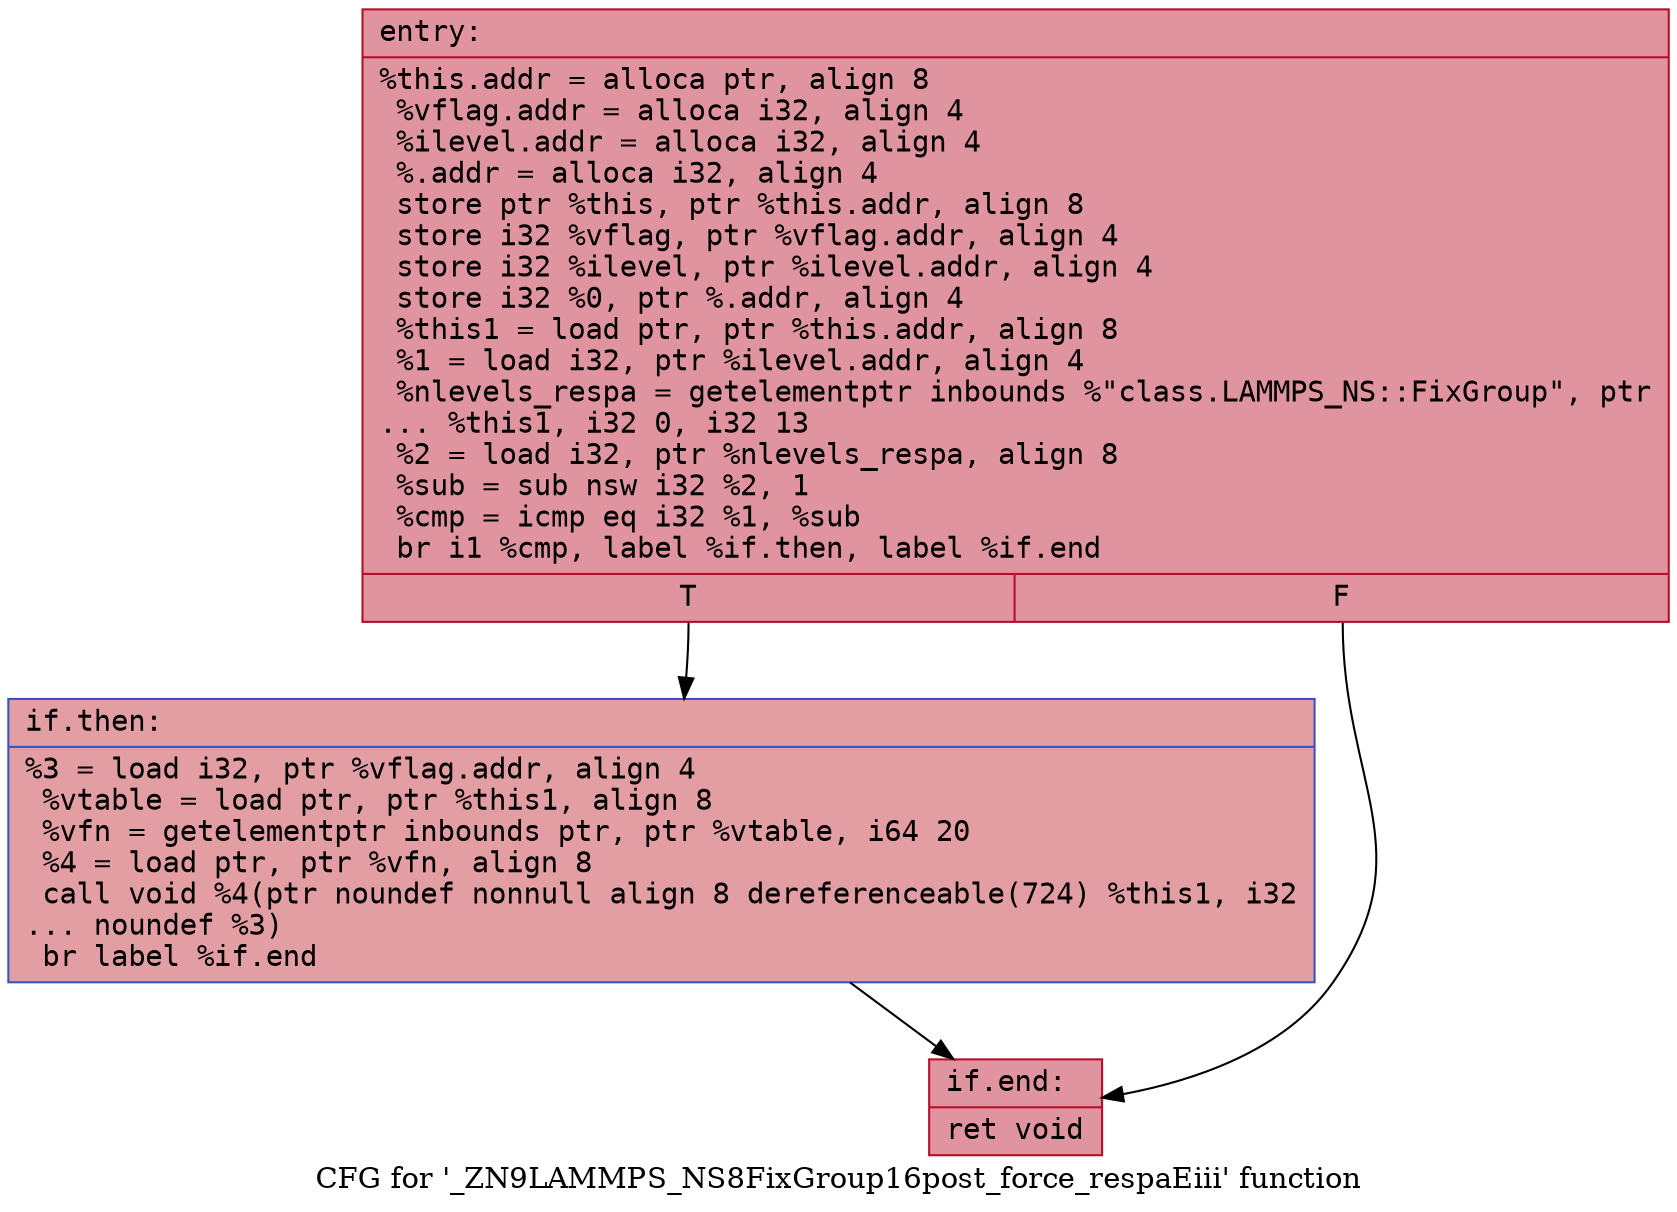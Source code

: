 digraph "CFG for '_ZN9LAMMPS_NS8FixGroup16post_force_respaEiii' function" {
	label="CFG for '_ZN9LAMMPS_NS8FixGroup16post_force_respaEiii' function";

	Node0x5558d3acd510 [shape=record,color="#b70d28ff", style=filled, fillcolor="#b70d2870" fontname="Courier",label="{entry:\l|  %this.addr = alloca ptr, align 8\l  %vflag.addr = alloca i32, align 4\l  %ilevel.addr = alloca i32, align 4\l  %.addr = alloca i32, align 4\l  store ptr %this, ptr %this.addr, align 8\l  store i32 %vflag, ptr %vflag.addr, align 4\l  store i32 %ilevel, ptr %ilevel.addr, align 4\l  store i32 %0, ptr %.addr, align 4\l  %this1 = load ptr, ptr %this.addr, align 8\l  %1 = load i32, ptr %ilevel.addr, align 4\l  %nlevels_respa = getelementptr inbounds %\"class.LAMMPS_NS::FixGroup\", ptr\l... %this1, i32 0, i32 13\l  %2 = load i32, ptr %nlevels_respa, align 8\l  %sub = sub nsw i32 %2, 1\l  %cmp = icmp eq i32 %1, %sub\l  br i1 %cmp, label %if.then, label %if.end\l|{<s0>T|<s1>F}}"];
	Node0x5558d3acd510:s0 -> Node0x5558d3acddd0[tooltip="entry -> if.then\nProbability 50.00%" ];
	Node0x5558d3acd510:s1 -> Node0x5558d3acd3f0[tooltip="entry -> if.end\nProbability 50.00%" ];
	Node0x5558d3acddd0 [shape=record,color="#3d50c3ff", style=filled, fillcolor="#be242e70" fontname="Courier",label="{if.then:\l|  %3 = load i32, ptr %vflag.addr, align 4\l  %vtable = load ptr, ptr %this1, align 8\l  %vfn = getelementptr inbounds ptr, ptr %vtable, i64 20\l  %4 = load ptr, ptr %vfn, align 8\l  call void %4(ptr noundef nonnull align 8 dereferenceable(724) %this1, i32\l... noundef %3)\l  br label %if.end\l}"];
	Node0x5558d3acddd0 -> Node0x5558d3acd3f0[tooltip="if.then -> if.end\nProbability 100.00%" ];
	Node0x5558d3acd3f0 [shape=record,color="#b70d28ff", style=filled, fillcolor="#b70d2870" fontname="Courier",label="{if.end:\l|  ret void\l}"];
}
